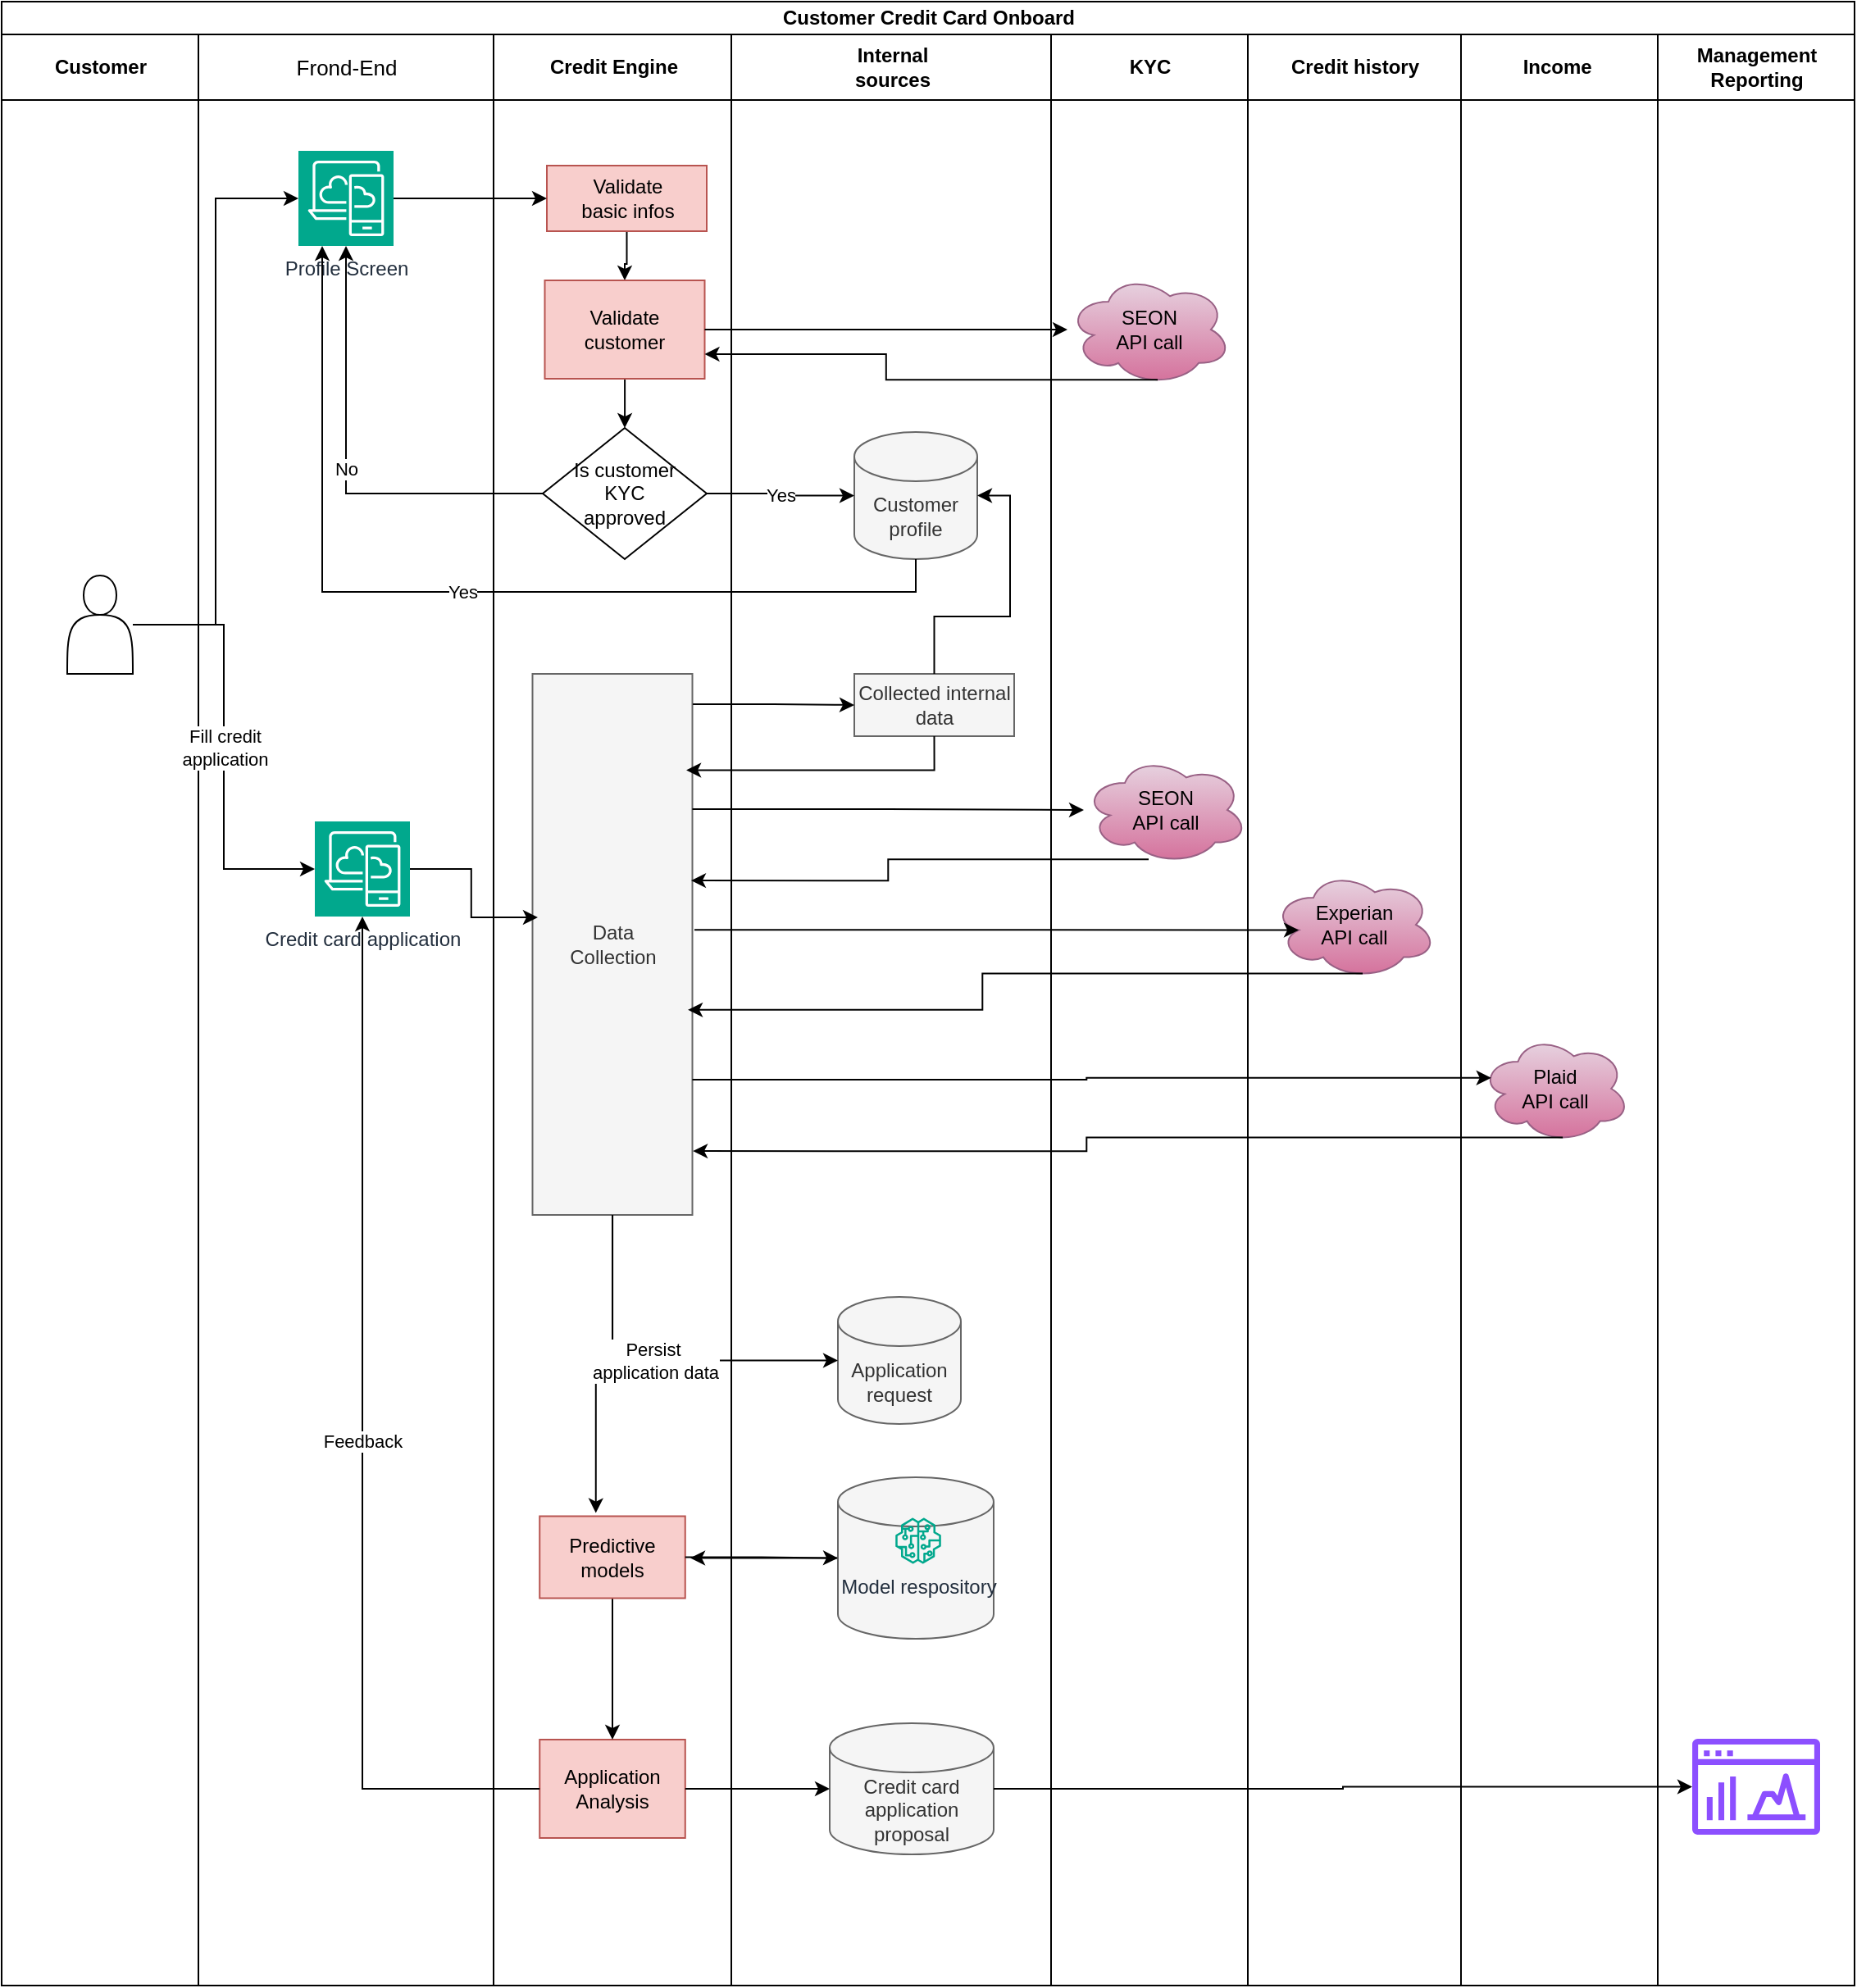 <mxfile version="26.0.2">
  <diagram id="07fea595-8f29-1299-0266-81d95cde20df" name="Page-1">
    <mxGraphModel dx="1026" dy="580" grid="1" gridSize="10" guides="1" tooltips="1" connect="1" arrows="1" fold="1" page="1" pageScale="1" pageWidth="1169" pageHeight="827" background="#ffffff" math="0" shadow="0">
      <root>
        <mxCell id="0" />
        <mxCell id="1" parent="0" />
        <mxCell id="J3lePC3tcy8HL9QRwmuM-217" value="Customer Credit Card Onboard" style="swimlane;childLayout=stackLayout;resizeParent=1;resizeParentMax=0;startSize=20;html=1;" vertex="1" parent="1">
          <mxGeometry x="40.0" y="100" width="1130.0" height="1210" as="geometry" />
        </mxCell>
        <mxCell id="J3lePC3tcy8HL9QRwmuM-218" value="Customer" style="swimlane;startSize=40;html=1;" vertex="1" parent="J3lePC3tcy8HL9QRwmuM-217">
          <mxGeometry y="20" width="120" height="1190" as="geometry" />
        </mxCell>
        <mxCell id="J3lePC3tcy8HL9QRwmuM-227" value="" style="shape=actor;whiteSpace=wrap;html=1;" vertex="1" parent="J3lePC3tcy8HL9QRwmuM-218">
          <mxGeometry x="40" y="330" width="40" height="60" as="geometry" />
        </mxCell>
        <mxCell id="J3lePC3tcy8HL9QRwmuM-219" value="&lt;span style=&quot;font-family: Arial, Helvetica, sans-serif; font-size: small; font-weight: 400; text-align: start; text-wrap-mode: wrap; background-color: rgb(255, 255, 255);&quot;&gt;Frond-End&lt;/span&gt;" style="swimlane;startSize=40;html=1;" vertex="1" parent="J3lePC3tcy8HL9QRwmuM-217">
          <mxGeometry x="120" y="20" width="180" height="1190" as="geometry" />
        </mxCell>
        <mxCell id="J3lePC3tcy8HL9QRwmuM-311" value="Profile Screen" style="sketch=0;points=[[0,0,0],[0.25,0,0],[0.5,0,0],[0.75,0,0],[1,0,0],[0,1,0],[0.25,1,0],[0.5,1,0],[0.75,1,0],[1,1,0],[0,0.25,0],[0,0.5,0],[0,0.75,0],[1,0.25,0],[1,0.5,0],[1,0.75,0]];outlineConnect=0;fontColor=#232F3E;fillColor=#01A88D;strokeColor=#ffffff;dashed=0;verticalLabelPosition=bottom;verticalAlign=top;align=center;html=1;fontSize=12;fontStyle=0;aspect=fixed;shape=mxgraph.aws4.resourceIcon;resIcon=mxgraph.aws4.desktop_and_app_streaming;" vertex="1" parent="J3lePC3tcy8HL9QRwmuM-219">
          <mxGeometry x="61" y="71" width="58" height="58" as="geometry" />
        </mxCell>
        <mxCell id="J3lePC3tcy8HL9QRwmuM-312" value="Credit card application" style="sketch=0;points=[[0,0,0],[0.25,0,0],[0.5,0,0],[0.75,0,0],[1,0,0],[0,1,0],[0.25,1,0],[0.5,1,0],[0.75,1,0],[1,1,0],[0,0.25,0],[0,0.5,0],[0,0.75,0],[1,0.25,0],[1,0.5,0],[1,0.75,0]];outlineConnect=0;fontColor=#232F3E;fillColor=#01A88D;strokeColor=#ffffff;dashed=0;verticalLabelPosition=bottom;verticalAlign=top;align=center;html=1;fontSize=12;fontStyle=0;aspect=fixed;shape=mxgraph.aws4.resourceIcon;resIcon=mxgraph.aws4.desktop_and_app_streaming;" vertex="1" parent="J3lePC3tcy8HL9QRwmuM-219">
          <mxGeometry x="71" y="480" width="58" height="58" as="geometry" />
        </mxCell>
        <mxCell id="J3lePC3tcy8HL9QRwmuM-220" value="Credit Engine" style="swimlane;startSize=40;html=1;" vertex="1" parent="J3lePC3tcy8HL9QRwmuM-217">
          <mxGeometry x="300" y="20" width="145" height="1190" as="geometry" />
        </mxCell>
        <mxCell id="J3lePC3tcy8HL9QRwmuM-243" style="edgeStyle=orthogonalEdgeStyle;rounded=0;orthogonalLoop=1;jettySize=auto;html=1;entryX=0.5;entryY=0;entryDx=0;entryDy=0;" edge="1" parent="J3lePC3tcy8HL9QRwmuM-220" source="J3lePC3tcy8HL9QRwmuM-236" target="J3lePC3tcy8HL9QRwmuM-240">
          <mxGeometry relative="1" as="geometry" />
        </mxCell>
        <mxCell id="J3lePC3tcy8HL9QRwmuM-236" value="Validate&lt;br&gt;basic infos" style="rounded=0;whiteSpace=wrap;html=1;fillColor=#f8cecc;strokeColor=#b85450;" vertex="1" parent="J3lePC3tcy8HL9QRwmuM-220">
          <mxGeometry x="32.5" y="80" width="97.5" height="40" as="geometry" />
        </mxCell>
        <mxCell id="J3lePC3tcy8HL9QRwmuM-250" style="edgeStyle=orthogonalEdgeStyle;rounded=0;orthogonalLoop=1;jettySize=auto;html=1;entryX=0.5;entryY=0;entryDx=0;entryDy=0;" edge="1" parent="J3lePC3tcy8HL9QRwmuM-220" source="J3lePC3tcy8HL9QRwmuM-240" target="J3lePC3tcy8HL9QRwmuM-249">
          <mxGeometry relative="1" as="geometry" />
        </mxCell>
        <mxCell id="J3lePC3tcy8HL9QRwmuM-240" value="Validate&lt;br&gt;customer" style="rounded=0;whiteSpace=wrap;html=1;fillColor=#f8cecc;strokeColor=#b85450;" vertex="1" parent="J3lePC3tcy8HL9QRwmuM-220">
          <mxGeometry x="31.25" y="150" width="97.5" height="60" as="geometry" />
        </mxCell>
        <mxCell id="J3lePC3tcy8HL9QRwmuM-249" value="Is customer&lt;br&gt;KYC &lt;br&gt;approved" style="rhombus;whiteSpace=wrap;html=1;" vertex="1" parent="J3lePC3tcy8HL9QRwmuM-220">
          <mxGeometry x="30" y="240" width="100" height="80" as="geometry" />
        </mxCell>
        <mxCell id="J3lePC3tcy8HL9QRwmuM-267" value="Data&lt;br&gt;Collection" style="rounded=0;whiteSpace=wrap;html=1;fillColor=#f5f5f5;fontColor=#333333;strokeColor=#666666;" vertex="1" parent="J3lePC3tcy8HL9QRwmuM-220">
          <mxGeometry x="23.75" y="390" width="97.5" height="330" as="geometry" />
        </mxCell>
        <mxCell id="J3lePC3tcy8HL9QRwmuM-295" value="Application&lt;br&gt;Analysis" style="rounded=0;whiteSpace=wrap;html=1;fillColor=#f8cecc;strokeColor=#b85450;" vertex="1" parent="J3lePC3tcy8HL9QRwmuM-220">
          <mxGeometry x="28.13" y="1040" width="88.75" height="60" as="geometry" />
        </mxCell>
        <mxCell id="J3lePC3tcy8HL9QRwmuM-300" style="edgeStyle=orthogonalEdgeStyle;rounded=0;orthogonalLoop=1;jettySize=auto;html=1;" edge="1" parent="J3lePC3tcy8HL9QRwmuM-220" source="J3lePC3tcy8HL9QRwmuM-299" target="J3lePC3tcy8HL9QRwmuM-295">
          <mxGeometry relative="1" as="geometry" />
        </mxCell>
        <mxCell id="J3lePC3tcy8HL9QRwmuM-299" value="Predictive models" style="rounded=0;whiteSpace=wrap;html=1;fillColor=#f8cecc;strokeColor=#b85450;" vertex="1" parent="J3lePC3tcy8HL9QRwmuM-220">
          <mxGeometry x="28.12" y="903.75" width="88.75" height="50" as="geometry" />
        </mxCell>
        <mxCell id="J3lePC3tcy8HL9QRwmuM-296" style="edgeStyle=orthogonalEdgeStyle;rounded=0;orthogonalLoop=1;jettySize=auto;html=1;entryX=0.386;entryY=-0.039;entryDx=0;entryDy=0;entryPerimeter=0;" edge="1" parent="J3lePC3tcy8HL9QRwmuM-220" source="J3lePC3tcy8HL9QRwmuM-267" target="J3lePC3tcy8HL9QRwmuM-299">
          <mxGeometry relative="1" as="geometry" />
        </mxCell>
        <mxCell id="J3lePC3tcy8HL9QRwmuM-224" value="Internal &lt;br&gt;sources" style="swimlane;startSize=40;html=1;" vertex="1" parent="J3lePC3tcy8HL9QRwmuM-217">
          <mxGeometry x="445" y="20" width="195" height="1190" as="geometry" />
        </mxCell>
        <mxCell id="J3lePC3tcy8HL9QRwmuM-232" value="Customer profile" style="shape=cylinder3;whiteSpace=wrap;html=1;boundedLbl=1;backgroundOutline=1;size=15;fillColor=#f5f5f5;fontColor=#333333;strokeColor=#666666;" vertex="1" parent="J3lePC3tcy8HL9QRwmuM-224">
          <mxGeometry x="75" y="242.5" width="75" height="77.5" as="geometry" />
        </mxCell>
        <mxCell id="J3lePC3tcy8HL9QRwmuM-269" value="Collected internal data" style="rounded=0;whiteSpace=wrap;html=1;fillColor=#f5f5f5;fontColor=#333333;strokeColor=#666666;" vertex="1" parent="J3lePC3tcy8HL9QRwmuM-224">
          <mxGeometry x="75" y="390" width="97.5" height="38" as="geometry" />
        </mxCell>
        <mxCell id="J3lePC3tcy8HL9QRwmuM-270" style="edgeStyle=orthogonalEdgeStyle;rounded=0;orthogonalLoop=1;jettySize=auto;html=1;entryX=1;entryY=0.5;entryDx=0;entryDy=0;entryPerimeter=0;" edge="1" parent="J3lePC3tcy8HL9QRwmuM-224" source="J3lePC3tcy8HL9QRwmuM-269" target="J3lePC3tcy8HL9QRwmuM-232">
          <mxGeometry relative="1" as="geometry" />
        </mxCell>
        <mxCell id="J3lePC3tcy8HL9QRwmuM-293" value="Application&lt;br&gt;request" style="shape=cylinder3;whiteSpace=wrap;html=1;boundedLbl=1;backgroundOutline=1;size=15;fillColor=#f5f5f5;fontColor=#333333;strokeColor=#666666;" vertex="1" parent="J3lePC3tcy8HL9QRwmuM-224">
          <mxGeometry x="65" y="770" width="75" height="77.5" as="geometry" />
        </mxCell>
        <mxCell id="J3lePC3tcy8HL9QRwmuM-319" style="edgeStyle=orthogonalEdgeStyle;rounded=0;orthogonalLoop=1;jettySize=auto;html=1;" edge="1" parent="J3lePC3tcy8HL9QRwmuM-224" source="J3lePC3tcy8HL9QRwmuM-301">
          <mxGeometry relative="1" as="geometry">
            <mxPoint x="-25.0" y="929.25" as="targetPoint" />
          </mxGeometry>
        </mxCell>
        <mxCell id="J3lePC3tcy8HL9QRwmuM-301" value="" style="shape=cylinder3;whiteSpace=wrap;html=1;boundedLbl=1;backgroundOutline=1;size=15;fillColor=#f5f5f5;fontColor=#333333;strokeColor=#666666;" vertex="1" parent="J3lePC3tcy8HL9QRwmuM-224">
          <mxGeometry x="65" y="880" width="95" height="98.5" as="geometry" />
        </mxCell>
        <mxCell id="J3lePC3tcy8HL9QRwmuM-307" value="Credit card&lt;br&gt;application proposal" style="shape=cylinder3;whiteSpace=wrap;html=1;boundedLbl=1;backgroundOutline=1;size=15;fillColor=#f5f5f5;fontColor=#333333;strokeColor=#666666;" vertex="1" parent="J3lePC3tcy8HL9QRwmuM-224">
          <mxGeometry x="60" y="1030" width="100" height="80" as="geometry" />
        </mxCell>
        <mxCell id="J3lePC3tcy8HL9QRwmuM-313" value="Model respository" style="sketch=0;outlineConnect=0;fontColor=#232F3E;gradientColor=none;fillColor=#01A88D;strokeColor=none;dashed=0;verticalLabelPosition=bottom;verticalAlign=top;align=center;html=1;fontSize=12;fontStyle=0;aspect=fixed;pointerEvents=1;shape=mxgraph.aws4.sagemaker_model;" vertex="1" parent="J3lePC3tcy8HL9QRwmuM-224">
          <mxGeometry x="100" y="904.75" width="28" height="28" as="geometry" />
        </mxCell>
        <mxCell id="J3lePC3tcy8HL9QRwmuM-221" value="KYC" style="swimlane;startSize=40;html=1;" vertex="1" parent="J3lePC3tcy8HL9QRwmuM-217">
          <mxGeometry x="640" y="20" width="120" height="1190" as="geometry" />
        </mxCell>
        <mxCell id="J3lePC3tcy8HL9QRwmuM-314" value="SEON&lt;br&gt;API call" style="ellipse;shape=cloud;whiteSpace=wrap;html=1;fillColor=#e6d0de;gradientColor=#d5739d;strokeColor=#996185;" vertex="1" parent="J3lePC3tcy8HL9QRwmuM-221">
          <mxGeometry x="10.0" y="146" width="100" height="68" as="geometry" />
        </mxCell>
        <mxCell id="J3lePC3tcy8HL9QRwmuM-315" value="SEON&lt;br&gt;API call" style="ellipse;shape=cloud;whiteSpace=wrap;html=1;fillColor=#e6d0de;gradientColor=#d5739d;strokeColor=#996185;" vertex="1" parent="J3lePC3tcy8HL9QRwmuM-221">
          <mxGeometry x="20.0" y="440" width="100" height="66" as="geometry" />
        </mxCell>
        <mxCell id="J3lePC3tcy8HL9QRwmuM-223" value="Credit history" style="swimlane;startSize=40;html=1;" vertex="1" parent="J3lePC3tcy8HL9QRwmuM-217">
          <mxGeometry x="760" y="20" width="130.0" height="1190" as="geometry" />
        </mxCell>
        <mxCell id="J3lePC3tcy8HL9QRwmuM-316" value="Experian&lt;br&gt;API call" style="ellipse;shape=cloud;whiteSpace=wrap;html=1;fillColor=#e6d0de;gradientColor=#d5739d;strokeColor=#996185;" vertex="1" parent="J3lePC3tcy8HL9QRwmuM-223">
          <mxGeometry x="15.0" y="510" width="100" height="66" as="geometry" />
        </mxCell>
        <mxCell id="J3lePC3tcy8HL9QRwmuM-225" value="Income&amp;nbsp;" style="swimlane;startSize=40;html=1;" vertex="1" parent="J3lePC3tcy8HL9QRwmuM-217">
          <mxGeometry x="890.0" y="20" width="120" height="1190" as="geometry" />
        </mxCell>
        <mxCell id="J3lePC3tcy8HL9QRwmuM-317" value="Plaid&lt;br&gt;API call" style="ellipse;shape=cloud;whiteSpace=wrap;html=1;fillColor=#e6d0de;gradientColor=#d5739d;strokeColor=#996185;" vertex="1" parent="J3lePC3tcy8HL9QRwmuM-225">
          <mxGeometry x="12" y="610" width="91" height="66" as="geometry" />
        </mxCell>
        <mxCell id="J3lePC3tcy8HL9QRwmuM-304" value="Management&lt;br&gt;Reporting" style="swimlane;startSize=40;html=1;" vertex="1" parent="J3lePC3tcy8HL9QRwmuM-217">
          <mxGeometry x="1010.0" y="20" width="120" height="1190" as="geometry" />
        </mxCell>
        <mxCell id="J3lePC3tcy8HL9QRwmuM-306" value="" style="sketch=0;outlineConnect=0;fontColor=#232F3E;gradientColor=none;fillColor=#8C4FFF;strokeColor=none;dashed=0;verticalLabelPosition=bottom;verticalAlign=top;align=center;html=1;fontSize=12;fontStyle=0;aspect=fixed;pointerEvents=1;shape=mxgraph.aws4.opensearch_dashboards;" vertex="1" parent="J3lePC3tcy8HL9QRwmuM-304">
          <mxGeometry x="21.0" y="1039.25" width="78" height="59" as="geometry" />
        </mxCell>
        <mxCell id="J3lePC3tcy8HL9QRwmuM-233" style="edgeStyle=orthogonalEdgeStyle;rounded=0;orthogonalLoop=1;jettySize=auto;html=1;entryX=0;entryY=0.5;entryDx=0;entryDy=0;" edge="1" parent="J3lePC3tcy8HL9QRwmuM-217" source="J3lePC3tcy8HL9QRwmuM-311" target="J3lePC3tcy8HL9QRwmuM-236">
          <mxGeometry relative="1" as="geometry" />
        </mxCell>
        <mxCell id="J3lePC3tcy8HL9QRwmuM-230" style="edgeStyle=orthogonalEdgeStyle;rounded=0;orthogonalLoop=1;jettySize=auto;html=1;entryX=0;entryY=0.5;entryDx=0;entryDy=0;entryPerimeter=0;" edge="1" parent="J3lePC3tcy8HL9QRwmuM-217" source="J3lePC3tcy8HL9QRwmuM-227" target="J3lePC3tcy8HL9QRwmuM-311">
          <mxGeometry relative="1" as="geometry" />
        </mxCell>
        <mxCell id="J3lePC3tcy8HL9QRwmuM-248" style="edgeStyle=orthogonalEdgeStyle;rounded=0;orthogonalLoop=1;jettySize=auto;html=1;entryX=1;entryY=0.75;entryDx=0;entryDy=0;exitX=0.55;exitY=0.95;exitDx=0;exitDy=0;exitPerimeter=0;" edge="1" parent="J3lePC3tcy8HL9QRwmuM-217" source="J3lePC3tcy8HL9QRwmuM-314" target="J3lePC3tcy8HL9QRwmuM-240">
          <mxGeometry relative="1" as="geometry" />
        </mxCell>
        <mxCell id="J3lePC3tcy8HL9QRwmuM-251" value="Yes" style="edgeStyle=orthogonalEdgeStyle;rounded=0;orthogonalLoop=1;jettySize=auto;html=1;entryX=0;entryY=0.5;entryDx=0;entryDy=0;entryPerimeter=0;" edge="1" parent="J3lePC3tcy8HL9QRwmuM-217" source="J3lePC3tcy8HL9QRwmuM-249" target="J3lePC3tcy8HL9QRwmuM-232">
          <mxGeometry relative="1" as="geometry" />
        </mxCell>
        <mxCell id="J3lePC3tcy8HL9QRwmuM-255" style="edgeStyle=orthogonalEdgeStyle;rounded=0;orthogonalLoop=1;jettySize=auto;html=1;" edge="1" parent="J3lePC3tcy8HL9QRwmuM-217" source="J3lePC3tcy8HL9QRwmuM-240" target="J3lePC3tcy8HL9QRwmuM-314">
          <mxGeometry relative="1" as="geometry" />
        </mxCell>
        <mxCell id="J3lePC3tcy8HL9QRwmuM-259" value="No" style="edgeStyle=orthogonalEdgeStyle;rounded=0;orthogonalLoop=1;jettySize=auto;html=1;" edge="1" parent="J3lePC3tcy8HL9QRwmuM-217" source="J3lePC3tcy8HL9QRwmuM-249" target="J3lePC3tcy8HL9QRwmuM-311">
          <mxGeometry relative="1" as="geometry" />
        </mxCell>
        <mxCell id="J3lePC3tcy8HL9QRwmuM-260" value="Yes" style="edgeStyle=orthogonalEdgeStyle;rounded=0;orthogonalLoop=1;jettySize=auto;html=1;exitX=0.5;exitY=1;exitDx=0;exitDy=0;exitPerimeter=0;entryX=0.25;entryY=1;entryDx=0;entryDy=0;entryPerimeter=0;" edge="1" parent="J3lePC3tcy8HL9QRwmuM-217" source="J3lePC3tcy8HL9QRwmuM-232" target="J3lePC3tcy8HL9QRwmuM-311">
          <mxGeometry relative="1" as="geometry">
            <mxPoint x="220" y="270" as="targetPoint" />
          </mxGeometry>
        </mxCell>
        <mxCell id="J3lePC3tcy8HL9QRwmuM-262" value="Fill credit&lt;br&gt;application" style="edgeStyle=orthogonalEdgeStyle;rounded=0;orthogonalLoop=1;jettySize=auto;html=1;entryX=0;entryY=0.5;entryDx=0;entryDy=0;entryPerimeter=0;" edge="1" parent="J3lePC3tcy8HL9QRwmuM-217" source="J3lePC3tcy8HL9QRwmuM-227" target="J3lePC3tcy8HL9QRwmuM-312">
          <mxGeometry relative="1" as="geometry">
            <mxPoint as="offset" />
          </mxGeometry>
        </mxCell>
        <mxCell id="J3lePC3tcy8HL9QRwmuM-268" style="edgeStyle=orthogonalEdgeStyle;rounded=0;orthogonalLoop=1;jettySize=auto;html=1;entryX=0.033;entryY=0.45;entryDx=0;entryDy=0;entryPerimeter=0;exitX=1;exitY=0.5;exitDx=0;exitDy=0;exitPerimeter=0;" edge="1" parent="J3lePC3tcy8HL9QRwmuM-217" source="J3lePC3tcy8HL9QRwmuM-312" target="J3lePC3tcy8HL9QRwmuM-267">
          <mxGeometry relative="1" as="geometry" />
        </mxCell>
        <mxCell id="J3lePC3tcy8HL9QRwmuM-274" style="edgeStyle=orthogonalEdgeStyle;rounded=0;orthogonalLoop=1;jettySize=auto;html=1;exitX=1;exitY=0.25;exitDx=0;exitDy=0;" edge="1" parent="J3lePC3tcy8HL9QRwmuM-217" source="J3lePC3tcy8HL9QRwmuM-267" target="J3lePC3tcy8HL9QRwmuM-315">
          <mxGeometry relative="1" as="geometry">
            <mxPoint x="470.0" y="490" as="sourcePoint" />
          </mxGeometry>
        </mxCell>
        <mxCell id="J3lePC3tcy8HL9QRwmuM-275" style="edgeStyle=orthogonalEdgeStyle;rounded=0;orthogonalLoop=1;jettySize=auto;html=1;exitX=0.395;exitY=0.956;exitDx=0;exitDy=0;entryX=0.992;entryY=0.382;entryDx=0;entryDy=0;entryPerimeter=0;exitPerimeter=0;" edge="1" parent="J3lePC3tcy8HL9QRwmuM-217" source="J3lePC3tcy8HL9QRwmuM-315" target="J3lePC3tcy8HL9QRwmuM-267">
          <mxGeometry relative="1" as="geometry">
            <mxPoint x="470.0" y="550" as="targetPoint" />
          </mxGeometry>
        </mxCell>
        <mxCell id="J3lePC3tcy8HL9QRwmuM-283" style="edgeStyle=orthogonalEdgeStyle;rounded=0;orthogonalLoop=1;jettySize=auto;html=1;entryX=0.972;entryY=0.621;entryDx=0;entryDy=0;entryPerimeter=0;exitX=0.55;exitY=0.95;exitDx=0;exitDy=0;exitPerimeter=0;" edge="1" parent="J3lePC3tcy8HL9QRwmuM-217" source="J3lePC3tcy8HL9QRwmuM-316" target="J3lePC3tcy8HL9QRwmuM-267">
          <mxGeometry relative="1" as="geometry">
            <mxPoint x="830" y="591" as="sourcePoint" />
          </mxGeometry>
        </mxCell>
        <mxCell id="J3lePC3tcy8HL9QRwmuM-287" style="edgeStyle=orthogonalEdgeStyle;rounded=0;orthogonalLoop=1;jettySize=auto;html=1;entryX=0.16;entryY=0.55;entryDx=0;entryDy=0;exitX=1.013;exitY=0.473;exitDx=0;exitDy=0;exitPerimeter=0;entryPerimeter=0;" edge="1" parent="J3lePC3tcy8HL9QRwmuM-217" source="J3lePC3tcy8HL9QRwmuM-267" target="J3lePC3tcy8HL9QRwmuM-316">
          <mxGeometry relative="1" as="geometry">
            <mxPoint x="790" y="565.5" as="targetPoint" />
          </mxGeometry>
        </mxCell>
        <mxCell id="J3lePC3tcy8HL9QRwmuM-288" style="edgeStyle=orthogonalEdgeStyle;rounded=0;orthogonalLoop=1;jettySize=auto;html=1;entryX=0;entryY=0.5;entryDx=0;entryDy=0;exitX=1.003;exitY=0.056;exitDx=0;exitDy=0;exitPerimeter=0;" edge="1" parent="J3lePC3tcy8HL9QRwmuM-217" source="J3lePC3tcy8HL9QRwmuM-267" target="J3lePC3tcy8HL9QRwmuM-269">
          <mxGeometry relative="1" as="geometry" />
        </mxCell>
        <mxCell id="J3lePC3tcy8HL9QRwmuM-289" style="edgeStyle=orthogonalEdgeStyle;rounded=0;orthogonalLoop=1;jettySize=auto;html=1;entryX=0.962;entryY=0.178;entryDx=0;entryDy=0;entryPerimeter=0;exitX=0.5;exitY=1;exitDx=0;exitDy=0;" edge="1" parent="J3lePC3tcy8HL9QRwmuM-217" source="J3lePC3tcy8HL9QRwmuM-269" target="J3lePC3tcy8HL9QRwmuM-267">
          <mxGeometry relative="1" as="geometry" />
        </mxCell>
        <mxCell id="J3lePC3tcy8HL9QRwmuM-292" style="edgeStyle=orthogonalEdgeStyle;rounded=0;orthogonalLoop=1;jettySize=auto;html=1;entryX=1.003;entryY=0.882;entryDx=0;entryDy=0;entryPerimeter=0;exitX=0.55;exitY=0.95;exitDx=0;exitDy=0;exitPerimeter=0;" edge="1" parent="J3lePC3tcy8HL9QRwmuM-217" source="J3lePC3tcy8HL9QRwmuM-317" target="J3lePC3tcy8HL9QRwmuM-267">
          <mxGeometry relative="1" as="geometry" />
        </mxCell>
        <mxCell id="J3lePC3tcy8HL9QRwmuM-294" value="Persist&lt;br&gt;&amp;nbsp;application data" style="edgeStyle=orthogonalEdgeStyle;rounded=0;orthogonalLoop=1;jettySize=auto;html=1;entryX=0;entryY=0.5;entryDx=0;entryDy=0;entryPerimeter=0;exitX=0.5;exitY=1;exitDx=0;exitDy=0;" edge="1" parent="J3lePC3tcy8HL9QRwmuM-217" source="J3lePC3tcy8HL9QRwmuM-267" target="J3lePC3tcy8HL9QRwmuM-293">
          <mxGeometry relative="1" as="geometry">
            <mxPoint x="412.5" y="800" as="targetPoint" />
          </mxGeometry>
        </mxCell>
        <mxCell id="J3lePC3tcy8HL9QRwmuM-298" value="Feedback" style="edgeStyle=orthogonalEdgeStyle;rounded=0;orthogonalLoop=1;jettySize=auto;html=1;entryX=0.5;entryY=1;entryDx=0;entryDy=0;entryPerimeter=0;" edge="1" parent="J3lePC3tcy8HL9QRwmuM-217" source="J3lePC3tcy8HL9QRwmuM-295" target="J3lePC3tcy8HL9QRwmuM-312">
          <mxGeometry relative="1" as="geometry" />
        </mxCell>
        <mxCell id="J3lePC3tcy8HL9QRwmuM-302" style="edgeStyle=orthogonalEdgeStyle;rounded=0;orthogonalLoop=1;jettySize=auto;html=1;" edge="1" parent="J3lePC3tcy8HL9QRwmuM-217" source="J3lePC3tcy8HL9QRwmuM-299" target="J3lePC3tcy8HL9QRwmuM-301">
          <mxGeometry relative="1" as="geometry" />
        </mxCell>
        <mxCell id="J3lePC3tcy8HL9QRwmuM-308" style="edgeStyle=orthogonalEdgeStyle;rounded=0;orthogonalLoop=1;jettySize=auto;html=1;entryX=0;entryY=0.5;entryDx=0;entryDy=0;entryPerimeter=0;" edge="1" parent="J3lePC3tcy8HL9QRwmuM-217" source="J3lePC3tcy8HL9QRwmuM-295" target="J3lePC3tcy8HL9QRwmuM-307">
          <mxGeometry relative="1" as="geometry" />
        </mxCell>
        <mxCell id="J3lePC3tcy8HL9QRwmuM-309" style="edgeStyle=orthogonalEdgeStyle;rounded=0;orthogonalLoop=1;jettySize=auto;html=1;" edge="1" parent="J3lePC3tcy8HL9QRwmuM-217" source="J3lePC3tcy8HL9QRwmuM-307" target="J3lePC3tcy8HL9QRwmuM-306">
          <mxGeometry relative="1" as="geometry" />
        </mxCell>
        <mxCell id="J3lePC3tcy8HL9QRwmuM-318" style="edgeStyle=orthogonalEdgeStyle;rounded=0;orthogonalLoop=1;jettySize=auto;html=1;exitX=1;exitY=0.75;exitDx=0;exitDy=0;entryX=0.07;entryY=0.4;entryDx=0;entryDy=0;entryPerimeter=0;" edge="1" parent="J3lePC3tcy8HL9QRwmuM-217" source="J3lePC3tcy8HL9QRwmuM-267" target="J3lePC3tcy8HL9QRwmuM-317">
          <mxGeometry relative="1" as="geometry" />
        </mxCell>
      </root>
    </mxGraphModel>
  </diagram>
</mxfile>
